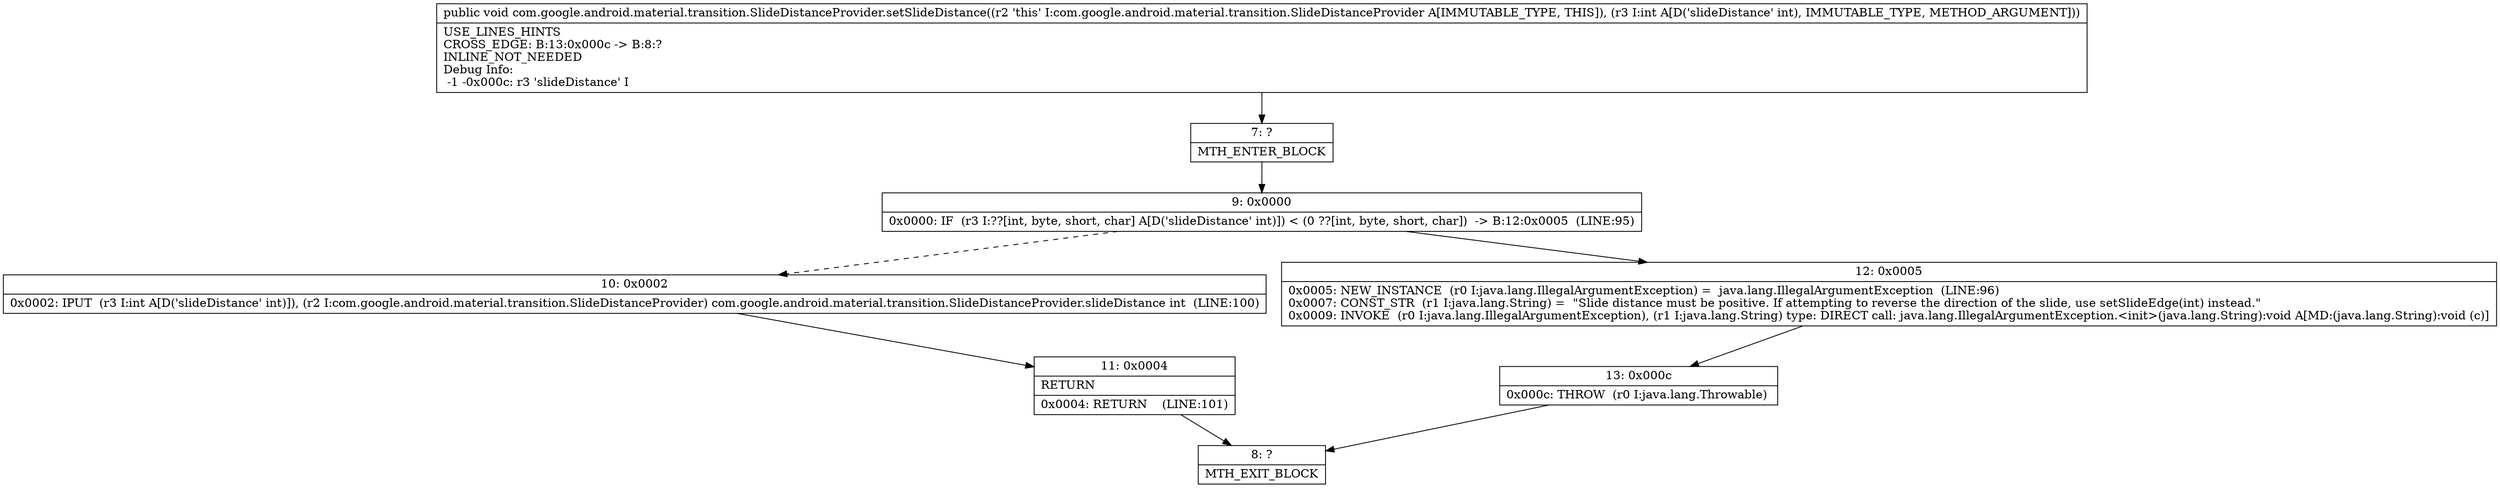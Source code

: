 digraph "CFG forcom.google.android.material.transition.SlideDistanceProvider.setSlideDistance(I)V" {
Node_7 [shape=record,label="{7\:\ ?|MTH_ENTER_BLOCK\l}"];
Node_9 [shape=record,label="{9\:\ 0x0000|0x0000: IF  (r3 I:??[int, byte, short, char] A[D('slideDistance' int)]) \< (0 ??[int, byte, short, char])  \-\> B:12:0x0005  (LINE:95)\l}"];
Node_10 [shape=record,label="{10\:\ 0x0002|0x0002: IPUT  (r3 I:int A[D('slideDistance' int)]), (r2 I:com.google.android.material.transition.SlideDistanceProvider) com.google.android.material.transition.SlideDistanceProvider.slideDistance int  (LINE:100)\l}"];
Node_11 [shape=record,label="{11\:\ 0x0004|RETURN\l|0x0004: RETURN    (LINE:101)\l}"];
Node_8 [shape=record,label="{8\:\ ?|MTH_EXIT_BLOCK\l}"];
Node_12 [shape=record,label="{12\:\ 0x0005|0x0005: NEW_INSTANCE  (r0 I:java.lang.IllegalArgumentException) =  java.lang.IllegalArgumentException  (LINE:96)\l0x0007: CONST_STR  (r1 I:java.lang.String) =  \"Slide distance must be positive. If attempting to reverse the direction of the slide, use setSlideEdge(int) instead.\" \l0x0009: INVOKE  (r0 I:java.lang.IllegalArgumentException), (r1 I:java.lang.String) type: DIRECT call: java.lang.IllegalArgumentException.\<init\>(java.lang.String):void A[MD:(java.lang.String):void (c)]\l}"];
Node_13 [shape=record,label="{13\:\ 0x000c|0x000c: THROW  (r0 I:java.lang.Throwable) \l}"];
MethodNode[shape=record,label="{public void com.google.android.material.transition.SlideDistanceProvider.setSlideDistance((r2 'this' I:com.google.android.material.transition.SlideDistanceProvider A[IMMUTABLE_TYPE, THIS]), (r3 I:int A[D('slideDistance' int), IMMUTABLE_TYPE, METHOD_ARGUMENT]))  | USE_LINES_HINTS\lCROSS_EDGE: B:13:0x000c \-\> B:8:?\lINLINE_NOT_NEEDED\lDebug Info:\l  \-1 \-0x000c: r3 'slideDistance' I\l}"];
MethodNode -> Node_7;Node_7 -> Node_9;
Node_9 -> Node_10[style=dashed];
Node_9 -> Node_12;
Node_10 -> Node_11;
Node_11 -> Node_8;
Node_12 -> Node_13;
Node_13 -> Node_8;
}

